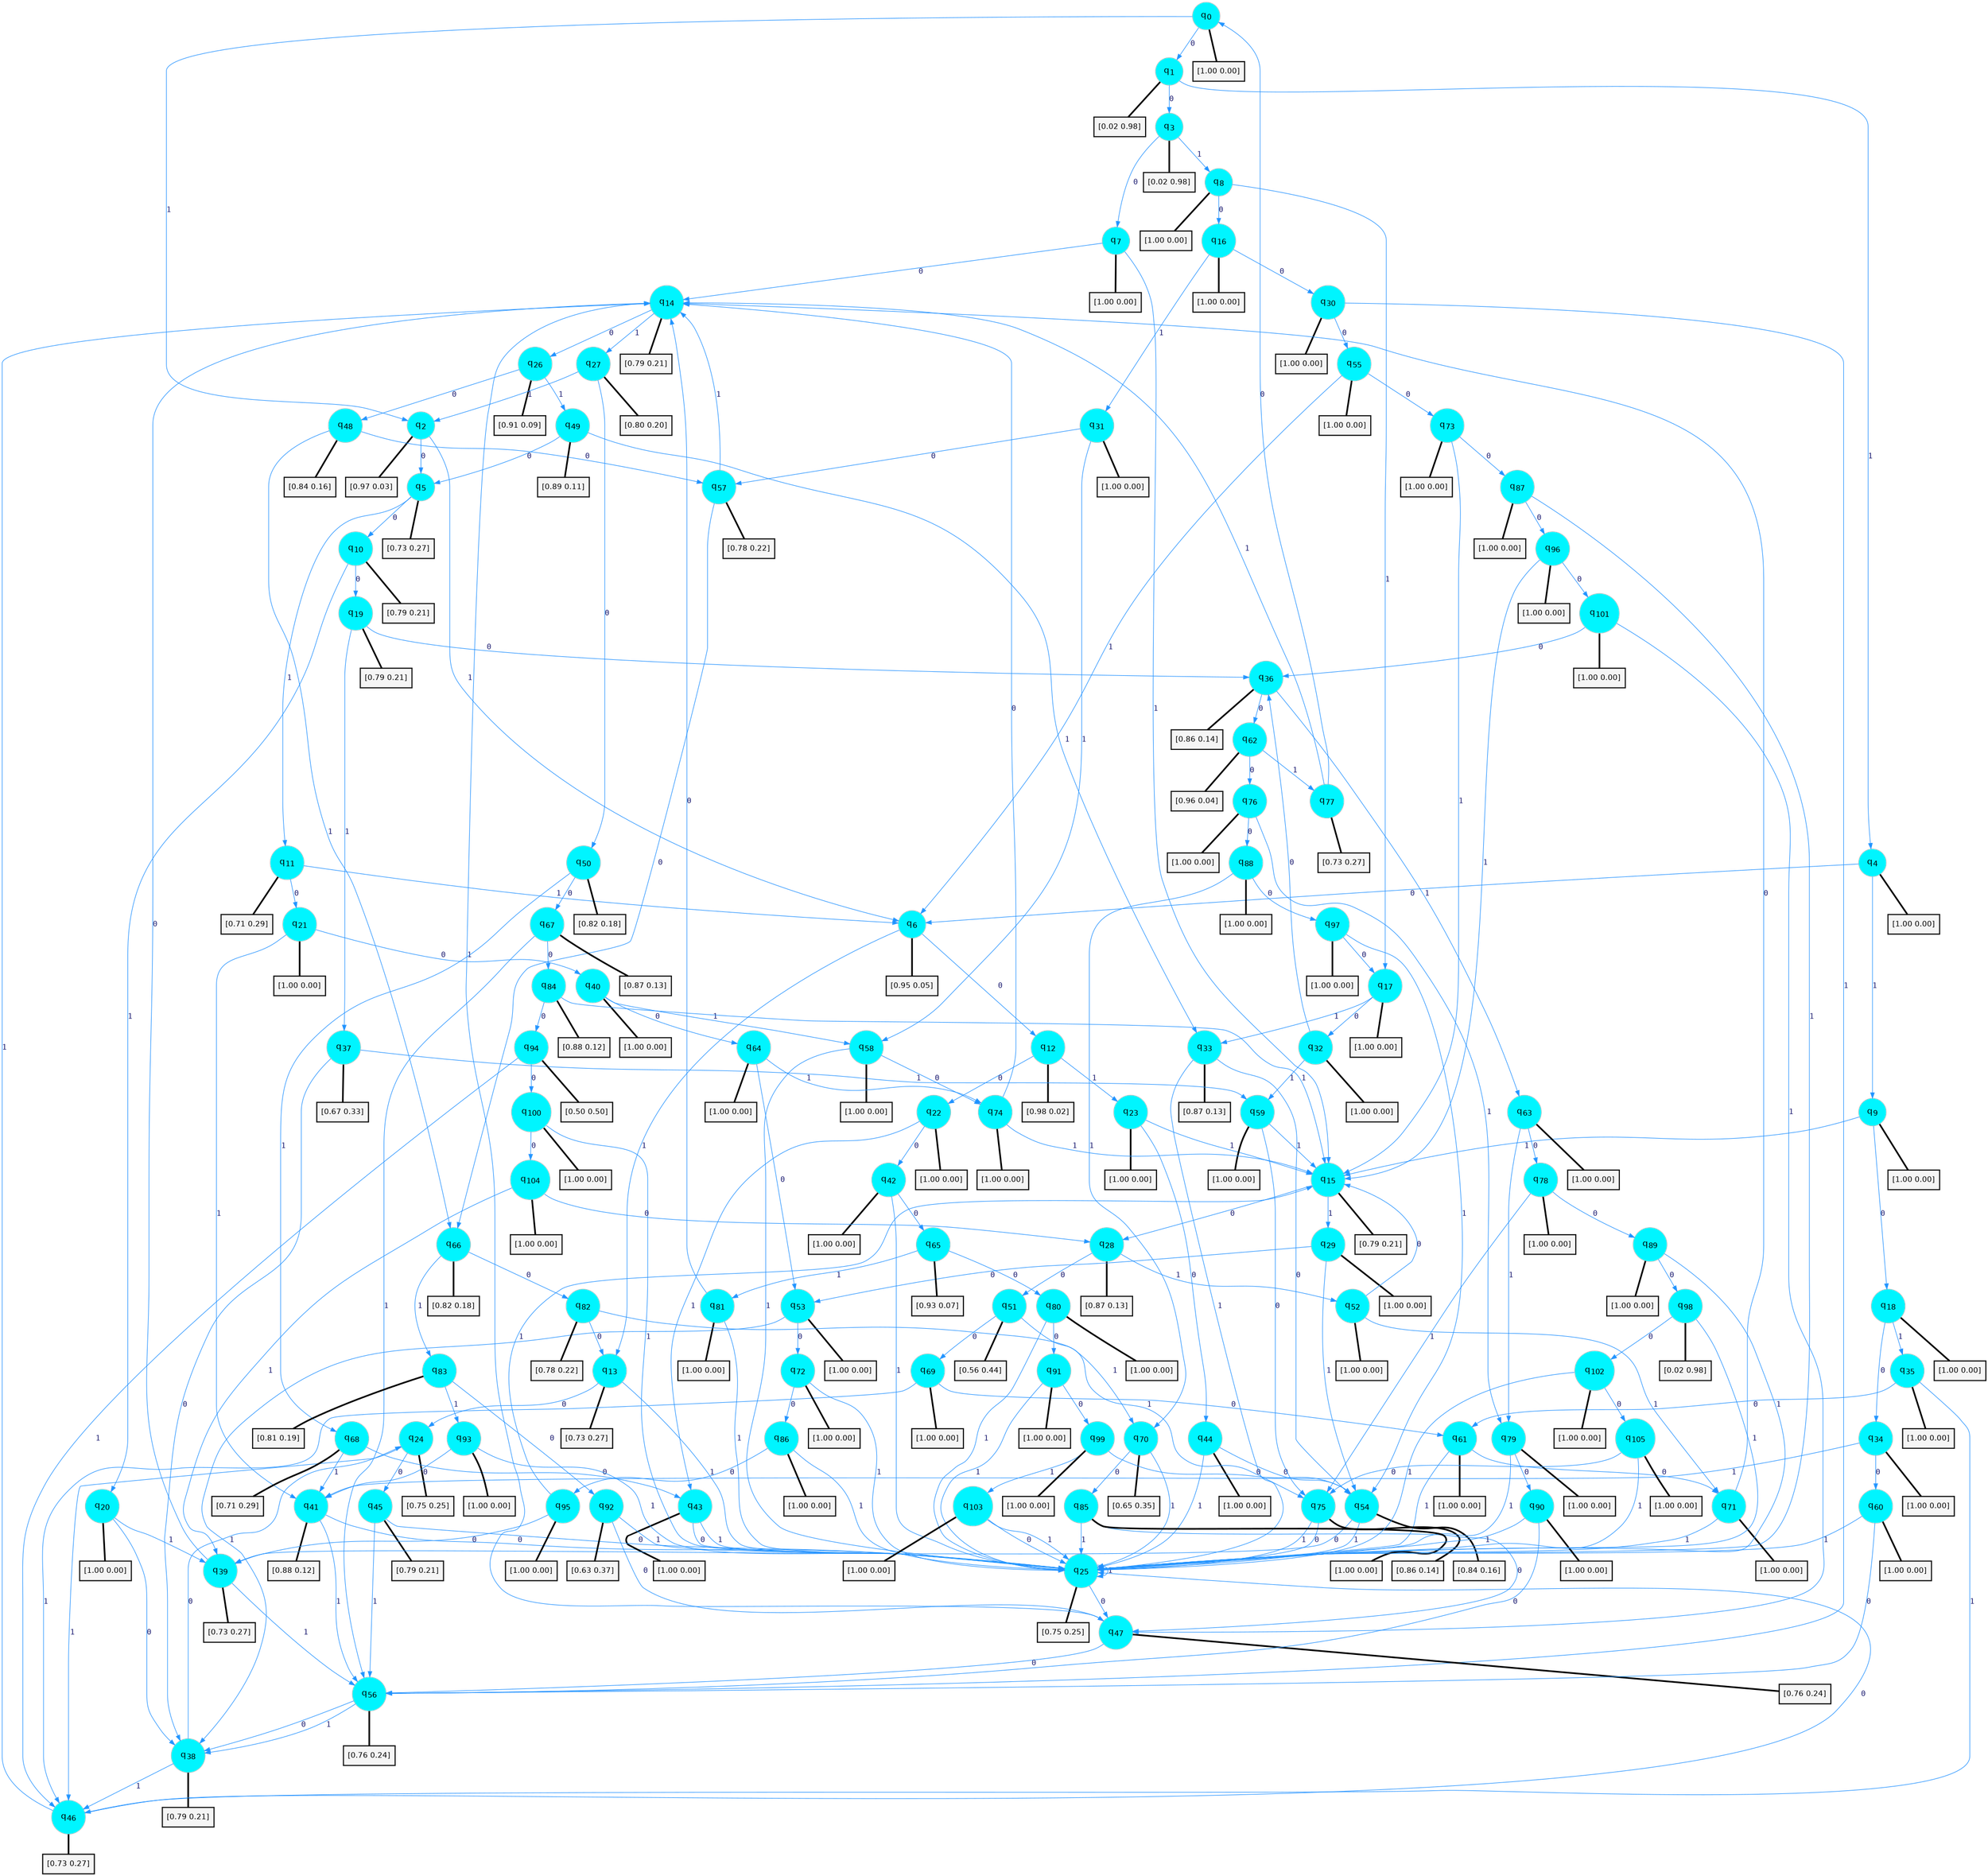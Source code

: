 digraph G {
graph [
bgcolor=transparent, dpi=300, rankdir=TD, size="40,25"];
node [
color=gray, fillcolor=turquoise1, fontcolor=black, fontname=Helvetica, fontsize=16, fontweight=bold, shape=circle, style=filled];
edge [
arrowsize=1, color=dodgerblue1, fontcolor=midnightblue, fontname=courier, fontweight=bold, penwidth=1, style=solid, weight=20];
0[label=<q<SUB>0</SUB>>];
1[label=<q<SUB>1</SUB>>];
2[label=<q<SUB>2</SUB>>];
3[label=<q<SUB>3</SUB>>];
4[label=<q<SUB>4</SUB>>];
5[label=<q<SUB>5</SUB>>];
6[label=<q<SUB>6</SUB>>];
7[label=<q<SUB>7</SUB>>];
8[label=<q<SUB>8</SUB>>];
9[label=<q<SUB>9</SUB>>];
10[label=<q<SUB>10</SUB>>];
11[label=<q<SUB>11</SUB>>];
12[label=<q<SUB>12</SUB>>];
13[label=<q<SUB>13</SUB>>];
14[label=<q<SUB>14</SUB>>];
15[label=<q<SUB>15</SUB>>];
16[label=<q<SUB>16</SUB>>];
17[label=<q<SUB>17</SUB>>];
18[label=<q<SUB>18</SUB>>];
19[label=<q<SUB>19</SUB>>];
20[label=<q<SUB>20</SUB>>];
21[label=<q<SUB>21</SUB>>];
22[label=<q<SUB>22</SUB>>];
23[label=<q<SUB>23</SUB>>];
24[label=<q<SUB>24</SUB>>];
25[label=<q<SUB>25</SUB>>];
26[label=<q<SUB>26</SUB>>];
27[label=<q<SUB>27</SUB>>];
28[label=<q<SUB>28</SUB>>];
29[label=<q<SUB>29</SUB>>];
30[label=<q<SUB>30</SUB>>];
31[label=<q<SUB>31</SUB>>];
32[label=<q<SUB>32</SUB>>];
33[label=<q<SUB>33</SUB>>];
34[label=<q<SUB>34</SUB>>];
35[label=<q<SUB>35</SUB>>];
36[label=<q<SUB>36</SUB>>];
37[label=<q<SUB>37</SUB>>];
38[label=<q<SUB>38</SUB>>];
39[label=<q<SUB>39</SUB>>];
40[label=<q<SUB>40</SUB>>];
41[label=<q<SUB>41</SUB>>];
42[label=<q<SUB>42</SUB>>];
43[label=<q<SUB>43</SUB>>];
44[label=<q<SUB>44</SUB>>];
45[label=<q<SUB>45</SUB>>];
46[label=<q<SUB>46</SUB>>];
47[label=<q<SUB>47</SUB>>];
48[label=<q<SUB>48</SUB>>];
49[label=<q<SUB>49</SUB>>];
50[label=<q<SUB>50</SUB>>];
51[label=<q<SUB>51</SUB>>];
52[label=<q<SUB>52</SUB>>];
53[label=<q<SUB>53</SUB>>];
54[label=<q<SUB>54</SUB>>];
55[label=<q<SUB>55</SUB>>];
56[label=<q<SUB>56</SUB>>];
57[label=<q<SUB>57</SUB>>];
58[label=<q<SUB>58</SUB>>];
59[label=<q<SUB>59</SUB>>];
60[label=<q<SUB>60</SUB>>];
61[label=<q<SUB>61</SUB>>];
62[label=<q<SUB>62</SUB>>];
63[label=<q<SUB>63</SUB>>];
64[label=<q<SUB>64</SUB>>];
65[label=<q<SUB>65</SUB>>];
66[label=<q<SUB>66</SUB>>];
67[label=<q<SUB>67</SUB>>];
68[label=<q<SUB>68</SUB>>];
69[label=<q<SUB>69</SUB>>];
70[label=<q<SUB>70</SUB>>];
71[label=<q<SUB>71</SUB>>];
72[label=<q<SUB>72</SUB>>];
73[label=<q<SUB>73</SUB>>];
74[label=<q<SUB>74</SUB>>];
75[label=<q<SUB>75</SUB>>];
76[label=<q<SUB>76</SUB>>];
77[label=<q<SUB>77</SUB>>];
78[label=<q<SUB>78</SUB>>];
79[label=<q<SUB>79</SUB>>];
80[label=<q<SUB>80</SUB>>];
81[label=<q<SUB>81</SUB>>];
82[label=<q<SUB>82</SUB>>];
83[label=<q<SUB>83</SUB>>];
84[label=<q<SUB>84</SUB>>];
85[label=<q<SUB>85</SUB>>];
86[label=<q<SUB>86</SUB>>];
87[label=<q<SUB>87</SUB>>];
88[label=<q<SUB>88</SUB>>];
89[label=<q<SUB>89</SUB>>];
90[label=<q<SUB>90</SUB>>];
91[label=<q<SUB>91</SUB>>];
92[label=<q<SUB>92</SUB>>];
93[label=<q<SUB>93</SUB>>];
94[label=<q<SUB>94</SUB>>];
95[label=<q<SUB>95</SUB>>];
96[label=<q<SUB>96</SUB>>];
97[label=<q<SUB>97</SUB>>];
98[label=<q<SUB>98</SUB>>];
99[label=<q<SUB>99</SUB>>];
100[label=<q<SUB>100</SUB>>];
101[label=<q<SUB>101</SUB>>];
102[label=<q<SUB>102</SUB>>];
103[label=<q<SUB>103</SUB>>];
104[label=<q<SUB>104</SUB>>];
105[label=<q<SUB>105</SUB>>];
106[label="[1.00 0.00]", shape=box,fontcolor=black, fontname=Helvetica, fontsize=14, penwidth=2, fillcolor=whitesmoke,color=black];
107[label="[0.02 0.98]", shape=box,fontcolor=black, fontname=Helvetica, fontsize=14, penwidth=2, fillcolor=whitesmoke,color=black];
108[label="[0.97 0.03]", shape=box,fontcolor=black, fontname=Helvetica, fontsize=14, penwidth=2, fillcolor=whitesmoke,color=black];
109[label="[0.02 0.98]", shape=box,fontcolor=black, fontname=Helvetica, fontsize=14, penwidth=2, fillcolor=whitesmoke,color=black];
110[label="[1.00 0.00]", shape=box,fontcolor=black, fontname=Helvetica, fontsize=14, penwidth=2, fillcolor=whitesmoke,color=black];
111[label="[0.73 0.27]", shape=box,fontcolor=black, fontname=Helvetica, fontsize=14, penwidth=2, fillcolor=whitesmoke,color=black];
112[label="[0.95 0.05]", shape=box,fontcolor=black, fontname=Helvetica, fontsize=14, penwidth=2, fillcolor=whitesmoke,color=black];
113[label="[1.00 0.00]", shape=box,fontcolor=black, fontname=Helvetica, fontsize=14, penwidth=2, fillcolor=whitesmoke,color=black];
114[label="[1.00 0.00]", shape=box,fontcolor=black, fontname=Helvetica, fontsize=14, penwidth=2, fillcolor=whitesmoke,color=black];
115[label="[1.00 0.00]", shape=box,fontcolor=black, fontname=Helvetica, fontsize=14, penwidth=2, fillcolor=whitesmoke,color=black];
116[label="[0.79 0.21]", shape=box,fontcolor=black, fontname=Helvetica, fontsize=14, penwidth=2, fillcolor=whitesmoke,color=black];
117[label="[0.71 0.29]", shape=box,fontcolor=black, fontname=Helvetica, fontsize=14, penwidth=2, fillcolor=whitesmoke,color=black];
118[label="[0.98 0.02]", shape=box,fontcolor=black, fontname=Helvetica, fontsize=14, penwidth=2, fillcolor=whitesmoke,color=black];
119[label="[0.73 0.27]", shape=box,fontcolor=black, fontname=Helvetica, fontsize=14, penwidth=2, fillcolor=whitesmoke,color=black];
120[label="[0.79 0.21]", shape=box,fontcolor=black, fontname=Helvetica, fontsize=14, penwidth=2, fillcolor=whitesmoke,color=black];
121[label="[0.79 0.21]", shape=box,fontcolor=black, fontname=Helvetica, fontsize=14, penwidth=2, fillcolor=whitesmoke,color=black];
122[label="[1.00 0.00]", shape=box,fontcolor=black, fontname=Helvetica, fontsize=14, penwidth=2, fillcolor=whitesmoke,color=black];
123[label="[1.00 0.00]", shape=box,fontcolor=black, fontname=Helvetica, fontsize=14, penwidth=2, fillcolor=whitesmoke,color=black];
124[label="[1.00 0.00]", shape=box,fontcolor=black, fontname=Helvetica, fontsize=14, penwidth=2, fillcolor=whitesmoke,color=black];
125[label="[0.79 0.21]", shape=box,fontcolor=black, fontname=Helvetica, fontsize=14, penwidth=2, fillcolor=whitesmoke,color=black];
126[label="[1.00 0.00]", shape=box,fontcolor=black, fontname=Helvetica, fontsize=14, penwidth=2, fillcolor=whitesmoke,color=black];
127[label="[1.00 0.00]", shape=box,fontcolor=black, fontname=Helvetica, fontsize=14, penwidth=2, fillcolor=whitesmoke,color=black];
128[label="[1.00 0.00]", shape=box,fontcolor=black, fontname=Helvetica, fontsize=14, penwidth=2, fillcolor=whitesmoke,color=black];
129[label="[1.00 0.00]", shape=box,fontcolor=black, fontname=Helvetica, fontsize=14, penwidth=2, fillcolor=whitesmoke,color=black];
130[label="[0.75 0.25]", shape=box,fontcolor=black, fontname=Helvetica, fontsize=14, penwidth=2, fillcolor=whitesmoke,color=black];
131[label="[0.75 0.25]", shape=box,fontcolor=black, fontname=Helvetica, fontsize=14, penwidth=2, fillcolor=whitesmoke,color=black];
132[label="[0.91 0.09]", shape=box,fontcolor=black, fontname=Helvetica, fontsize=14, penwidth=2, fillcolor=whitesmoke,color=black];
133[label="[0.80 0.20]", shape=box,fontcolor=black, fontname=Helvetica, fontsize=14, penwidth=2, fillcolor=whitesmoke,color=black];
134[label="[0.87 0.13]", shape=box,fontcolor=black, fontname=Helvetica, fontsize=14, penwidth=2, fillcolor=whitesmoke,color=black];
135[label="[1.00 0.00]", shape=box,fontcolor=black, fontname=Helvetica, fontsize=14, penwidth=2, fillcolor=whitesmoke,color=black];
136[label="[1.00 0.00]", shape=box,fontcolor=black, fontname=Helvetica, fontsize=14, penwidth=2, fillcolor=whitesmoke,color=black];
137[label="[1.00 0.00]", shape=box,fontcolor=black, fontname=Helvetica, fontsize=14, penwidth=2, fillcolor=whitesmoke,color=black];
138[label="[1.00 0.00]", shape=box,fontcolor=black, fontname=Helvetica, fontsize=14, penwidth=2, fillcolor=whitesmoke,color=black];
139[label="[0.87 0.13]", shape=box,fontcolor=black, fontname=Helvetica, fontsize=14, penwidth=2, fillcolor=whitesmoke,color=black];
140[label="[1.00 0.00]", shape=box,fontcolor=black, fontname=Helvetica, fontsize=14, penwidth=2, fillcolor=whitesmoke,color=black];
141[label="[1.00 0.00]", shape=box,fontcolor=black, fontname=Helvetica, fontsize=14, penwidth=2, fillcolor=whitesmoke,color=black];
142[label="[0.86 0.14]", shape=box,fontcolor=black, fontname=Helvetica, fontsize=14, penwidth=2, fillcolor=whitesmoke,color=black];
143[label="[0.67 0.33]", shape=box,fontcolor=black, fontname=Helvetica, fontsize=14, penwidth=2, fillcolor=whitesmoke,color=black];
144[label="[0.79 0.21]", shape=box,fontcolor=black, fontname=Helvetica, fontsize=14, penwidth=2, fillcolor=whitesmoke,color=black];
145[label="[0.73 0.27]", shape=box,fontcolor=black, fontname=Helvetica, fontsize=14, penwidth=2, fillcolor=whitesmoke,color=black];
146[label="[1.00 0.00]", shape=box,fontcolor=black, fontname=Helvetica, fontsize=14, penwidth=2, fillcolor=whitesmoke,color=black];
147[label="[0.88 0.12]", shape=box,fontcolor=black, fontname=Helvetica, fontsize=14, penwidth=2, fillcolor=whitesmoke,color=black];
148[label="[1.00 0.00]", shape=box,fontcolor=black, fontname=Helvetica, fontsize=14, penwidth=2, fillcolor=whitesmoke,color=black];
149[label="[1.00 0.00]", shape=box,fontcolor=black, fontname=Helvetica, fontsize=14, penwidth=2, fillcolor=whitesmoke,color=black];
150[label="[1.00 0.00]", shape=box,fontcolor=black, fontname=Helvetica, fontsize=14, penwidth=2, fillcolor=whitesmoke,color=black];
151[label="[0.79 0.21]", shape=box,fontcolor=black, fontname=Helvetica, fontsize=14, penwidth=2, fillcolor=whitesmoke,color=black];
152[label="[0.73 0.27]", shape=box,fontcolor=black, fontname=Helvetica, fontsize=14, penwidth=2, fillcolor=whitesmoke,color=black];
153[label="[0.76 0.24]", shape=box,fontcolor=black, fontname=Helvetica, fontsize=14, penwidth=2, fillcolor=whitesmoke,color=black];
154[label="[0.84 0.16]", shape=box,fontcolor=black, fontname=Helvetica, fontsize=14, penwidth=2, fillcolor=whitesmoke,color=black];
155[label="[0.89 0.11]", shape=box,fontcolor=black, fontname=Helvetica, fontsize=14, penwidth=2, fillcolor=whitesmoke,color=black];
156[label="[0.82 0.18]", shape=box,fontcolor=black, fontname=Helvetica, fontsize=14, penwidth=2, fillcolor=whitesmoke,color=black];
157[label="[0.56 0.44]", shape=box,fontcolor=black, fontname=Helvetica, fontsize=14, penwidth=2, fillcolor=whitesmoke,color=black];
158[label="[1.00 0.00]", shape=box,fontcolor=black, fontname=Helvetica, fontsize=14, penwidth=2, fillcolor=whitesmoke,color=black];
159[label="[1.00 0.00]", shape=box,fontcolor=black, fontname=Helvetica, fontsize=14, penwidth=2, fillcolor=whitesmoke,color=black];
160[label="[0.84 0.16]", shape=box,fontcolor=black, fontname=Helvetica, fontsize=14, penwidth=2, fillcolor=whitesmoke,color=black];
161[label="[1.00 0.00]", shape=box,fontcolor=black, fontname=Helvetica, fontsize=14, penwidth=2, fillcolor=whitesmoke,color=black];
162[label="[0.76 0.24]", shape=box,fontcolor=black, fontname=Helvetica, fontsize=14, penwidth=2, fillcolor=whitesmoke,color=black];
163[label="[0.78 0.22]", shape=box,fontcolor=black, fontname=Helvetica, fontsize=14, penwidth=2, fillcolor=whitesmoke,color=black];
164[label="[1.00 0.00]", shape=box,fontcolor=black, fontname=Helvetica, fontsize=14, penwidth=2, fillcolor=whitesmoke,color=black];
165[label="[1.00 0.00]", shape=box,fontcolor=black, fontname=Helvetica, fontsize=14, penwidth=2, fillcolor=whitesmoke,color=black];
166[label="[1.00 0.00]", shape=box,fontcolor=black, fontname=Helvetica, fontsize=14, penwidth=2, fillcolor=whitesmoke,color=black];
167[label="[1.00 0.00]", shape=box,fontcolor=black, fontname=Helvetica, fontsize=14, penwidth=2, fillcolor=whitesmoke,color=black];
168[label="[0.96 0.04]", shape=box,fontcolor=black, fontname=Helvetica, fontsize=14, penwidth=2, fillcolor=whitesmoke,color=black];
169[label="[1.00 0.00]", shape=box,fontcolor=black, fontname=Helvetica, fontsize=14, penwidth=2, fillcolor=whitesmoke,color=black];
170[label="[1.00 0.00]", shape=box,fontcolor=black, fontname=Helvetica, fontsize=14, penwidth=2, fillcolor=whitesmoke,color=black];
171[label="[0.93 0.07]", shape=box,fontcolor=black, fontname=Helvetica, fontsize=14, penwidth=2, fillcolor=whitesmoke,color=black];
172[label="[0.82 0.18]", shape=box,fontcolor=black, fontname=Helvetica, fontsize=14, penwidth=2, fillcolor=whitesmoke,color=black];
173[label="[0.87 0.13]", shape=box,fontcolor=black, fontname=Helvetica, fontsize=14, penwidth=2, fillcolor=whitesmoke,color=black];
174[label="[0.71 0.29]", shape=box,fontcolor=black, fontname=Helvetica, fontsize=14, penwidth=2, fillcolor=whitesmoke,color=black];
175[label="[1.00 0.00]", shape=box,fontcolor=black, fontname=Helvetica, fontsize=14, penwidth=2, fillcolor=whitesmoke,color=black];
176[label="[0.65 0.35]", shape=box,fontcolor=black, fontname=Helvetica, fontsize=14, penwidth=2, fillcolor=whitesmoke,color=black];
177[label="[1.00 0.00]", shape=box,fontcolor=black, fontname=Helvetica, fontsize=14, penwidth=2, fillcolor=whitesmoke,color=black];
178[label="[1.00 0.00]", shape=box,fontcolor=black, fontname=Helvetica, fontsize=14, penwidth=2, fillcolor=whitesmoke,color=black];
179[label="[1.00 0.00]", shape=box,fontcolor=black, fontname=Helvetica, fontsize=14, penwidth=2, fillcolor=whitesmoke,color=black];
180[label="[1.00 0.00]", shape=box,fontcolor=black, fontname=Helvetica, fontsize=14, penwidth=2, fillcolor=whitesmoke,color=black];
181[label="[0.86 0.14]", shape=box,fontcolor=black, fontname=Helvetica, fontsize=14, penwidth=2, fillcolor=whitesmoke,color=black];
182[label="[1.00 0.00]", shape=box,fontcolor=black, fontname=Helvetica, fontsize=14, penwidth=2, fillcolor=whitesmoke,color=black];
183[label="[0.73 0.27]", shape=box,fontcolor=black, fontname=Helvetica, fontsize=14, penwidth=2, fillcolor=whitesmoke,color=black];
184[label="[1.00 0.00]", shape=box,fontcolor=black, fontname=Helvetica, fontsize=14, penwidth=2, fillcolor=whitesmoke,color=black];
185[label="[1.00 0.00]", shape=box,fontcolor=black, fontname=Helvetica, fontsize=14, penwidth=2, fillcolor=whitesmoke,color=black];
186[label="[1.00 0.00]", shape=box,fontcolor=black, fontname=Helvetica, fontsize=14, penwidth=2, fillcolor=whitesmoke,color=black];
187[label="[1.00 0.00]", shape=box,fontcolor=black, fontname=Helvetica, fontsize=14, penwidth=2, fillcolor=whitesmoke,color=black];
188[label="[0.78 0.22]", shape=box,fontcolor=black, fontname=Helvetica, fontsize=14, penwidth=2, fillcolor=whitesmoke,color=black];
189[label="[0.81 0.19]", shape=box,fontcolor=black, fontname=Helvetica, fontsize=14, penwidth=2, fillcolor=whitesmoke,color=black];
190[label="[0.88 0.12]", shape=box,fontcolor=black, fontname=Helvetica, fontsize=14, penwidth=2, fillcolor=whitesmoke,color=black];
191[label="[1.00 0.00]", shape=box,fontcolor=black, fontname=Helvetica, fontsize=14, penwidth=2, fillcolor=whitesmoke,color=black];
192[label="[1.00 0.00]", shape=box,fontcolor=black, fontname=Helvetica, fontsize=14, penwidth=2, fillcolor=whitesmoke,color=black];
193[label="[1.00 0.00]", shape=box,fontcolor=black, fontname=Helvetica, fontsize=14, penwidth=2, fillcolor=whitesmoke,color=black];
194[label="[1.00 0.00]", shape=box,fontcolor=black, fontname=Helvetica, fontsize=14, penwidth=2, fillcolor=whitesmoke,color=black];
195[label="[1.00 0.00]", shape=box,fontcolor=black, fontname=Helvetica, fontsize=14, penwidth=2, fillcolor=whitesmoke,color=black];
196[label="[1.00 0.00]", shape=box,fontcolor=black, fontname=Helvetica, fontsize=14, penwidth=2, fillcolor=whitesmoke,color=black];
197[label="[1.00 0.00]", shape=box,fontcolor=black, fontname=Helvetica, fontsize=14, penwidth=2, fillcolor=whitesmoke,color=black];
198[label="[0.63 0.37]", shape=box,fontcolor=black, fontname=Helvetica, fontsize=14, penwidth=2, fillcolor=whitesmoke,color=black];
199[label="[1.00 0.00]", shape=box,fontcolor=black, fontname=Helvetica, fontsize=14, penwidth=2, fillcolor=whitesmoke,color=black];
200[label="[0.50 0.50]", shape=box,fontcolor=black, fontname=Helvetica, fontsize=14, penwidth=2, fillcolor=whitesmoke,color=black];
201[label="[1.00 0.00]", shape=box,fontcolor=black, fontname=Helvetica, fontsize=14, penwidth=2, fillcolor=whitesmoke,color=black];
202[label="[1.00 0.00]", shape=box,fontcolor=black, fontname=Helvetica, fontsize=14, penwidth=2, fillcolor=whitesmoke,color=black];
203[label="[1.00 0.00]", shape=box,fontcolor=black, fontname=Helvetica, fontsize=14, penwidth=2, fillcolor=whitesmoke,color=black];
204[label="[0.02 0.98]", shape=box,fontcolor=black, fontname=Helvetica, fontsize=14, penwidth=2, fillcolor=whitesmoke,color=black];
205[label="[1.00 0.00]", shape=box,fontcolor=black, fontname=Helvetica, fontsize=14, penwidth=2, fillcolor=whitesmoke,color=black];
206[label="[1.00 0.00]", shape=box,fontcolor=black, fontname=Helvetica, fontsize=14, penwidth=2, fillcolor=whitesmoke,color=black];
207[label="[1.00 0.00]", shape=box,fontcolor=black, fontname=Helvetica, fontsize=14, penwidth=2, fillcolor=whitesmoke,color=black];
208[label="[1.00 0.00]", shape=box,fontcolor=black, fontname=Helvetica, fontsize=14, penwidth=2, fillcolor=whitesmoke,color=black];
209[label="[1.00 0.00]", shape=box,fontcolor=black, fontname=Helvetica, fontsize=14, penwidth=2, fillcolor=whitesmoke,color=black];
210[label="[1.00 0.00]", shape=box,fontcolor=black, fontname=Helvetica, fontsize=14, penwidth=2, fillcolor=whitesmoke,color=black];
211[label="[1.00 0.00]", shape=box,fontcolor=black, fontname=Helvetica, fontsize=14, penwidth=2, fillcolor=whitesmoke,color=black];
0->1 [label=0];
0->2 [label=1];
0->106 [arrowhead=none, penwidth=3,color=black];
1->3 [label=0];
1->4 [label=1];
1->107 [arrowhead=none, penwidth=3,color=black];
2->5 [label=0];
2->6 [label=1];
2->108 [arrowhead=none, penwidth=3,color=black];
3->7 [label=0];
3->8 [label=1];
3->109 [arrowhead=none, penwidth=3,color=black];
4->6 [label=0];
4->9 [label=1];
4->110 [arrowhead=none, penwidth=3,color=black];
5->10 [label=0];
5->11 [label=1];
5->111 [arrowhead=none, penwidth=3,color=black];
6->12 [label=0];
6->13 [label=1];
6->112 [arrowhead=none, penwidth=3,color=black];
7->14 [label=0];
7->15 [label=1];
7->113 [arrowhead=none, penwidth=3,color=black];
8->16 [label=0];
8->17 [label=1];
8->114 [arrowhead=none, penwidth=3,color=black];
9->18 [label=0];
9->15 [label=1];
9->115 [arrowhead=none, penwidth=3,color=black];
10->19 [label=0];
10->20 [label=1];
10->116 [arrowhead=none, penwidth=3,color=black];
11->21 [label=0];
11->6 [label=1];
11->117 [arrowhead=none, penwidth=3,color=black];
12->22 [label=0];
12->23 [label=1];
12->118 [arrowhead=none, penwidth=3,color=black];
13->24 [label=0];
13->25 [label=1];
13->119 [arrowhead=none, penwidth=3,color=black];
14->26 [label=0];
14->27 [label=1];
14->120 [arrowhead=none, penwidth=3,color=black];
15->28 [label=0];
15->29 [label=1];
15->121 [arrowhead=none, penwidth=3,color=black];
16->30 [label=0];
16->31 [label=1];
16->122 [arrowhead=none, penwidth=3,color=black];
17->32 [label=0];
17->33 [label=1];
17->123 [arrowhead=none, penwidth=3,color=black];
18->34 [label=0];
18->35 [label=1];
18->124 [arrowhead=none, penwidth=3,color=black];
19->36 [label=0];
19->37 [label=1];
19->125 [arrowhead=none, penwidth=3,color=black];
20->38 [label=0];
20->39 [label=1];
20->126 [arrowhead=none, penwidth=3,color=black];
21->40 [label=0];
21->41 [label=1];
21->127 [arrowhead=none, penwidth=3,color=black];
22->42 [label=0];
22->43 [label=1];
22->128 [arrowhead=none, penwidth=3,color=black];
23->44 [label=0];
23->15 [label=1];
23->129 [arrowhead=none, penwidth=3,color=black];
24->45 [label=0];
24->46 [label=1];
24->130 [arrowhead=none, penwidth=3,color=black];
25->47 [label=0];
25->25 [label=1];
25->131 [arrowhead=none, penwidth=3,color=black];
26->48 [label=0];
26->49 [label=1];
26->132 [arrowhead=none, penwidth=3,color=black];
27->50 [label=0];
27->2 [label=1];
27->133 [arrowhead=none, penwidth=3,color=black];
28->51 [label=0];
28->52 [label=1];
28->134 [arrowhead=none, penwidth=3,color=black];
29->53 [label=0];
29->54 [label=1];
29->135 [arrowhead=none, penwidth=3,color=black];
30->55 [label=0];
30->56 [label=1];
30->136 [arrowhead=none, penwidth=3,color=black];
31->57 [label=0];
31->58 [label=1];
31->137 [arrowhead=none, penwidth=3,color=black];
32->36 [label=0];
32->59 [label=1];
32->138 [arrowhead=none, penwidth=3,color=black];
33->54 [label=0];
33->25 [label=1];
33->139 [arrowhead=none, penwidth=3,color=black];
34->60 [label=0];
34->41 [label=1];
34->140 [arrowhead=none, penwidth=3,color=black];
35->61 [label=0];
35->46 [label=1];
35->141 [arrowhead=none, penwidth=3,color=black];
36->62 [label=0];
36->63 [label=1];
36->142 [arrowhead=none, penwidth=3,color=black];
37->38 [label=0];
37->59 [label=1];
37->143 [arrowhead=none, penwidth=3,color=black];
38->24 [label=0];
38->46 [label=1];
38->144 [arrowhead=none, penwidth=3,color=black];
39->14 [label=0];
39->56 [label=1];
39->145 [arrowhead=none, penwidth=3,color=black];
40->64 [label=0];
40->58 [label=1];
40->146 [arrowhead=none, penwidth=3,color=black];
41->25 [label=0];
41->56 [label=1];
41->147 [arrowhead=none, penwidth=3,color=black];
42->65 [label=0];
42->25 [label=1];
42->148 [arrowhead=none, penwidth=3,color=black];
43->25 [label=0];
43->25 [label=1];
43->149 [arrowhead=none, penwidth=3,color=black];
44->54 [label=0];
44->25 [label=1];
44->150 [arrowhead=none, penwidth=3,color=black];
45->25 [label=0];
45->56 [label=1];
45->151 [arrowhead=none, penwidth=3,color=black];
46->25 [label=0];
46->14 [label=1];
46->152 [arrowhead=none, penwidth=3,color=black];
47->56 [label=0];
47->14 [label=1];
47->153 [arrowhead=none, penwidth=3,color=black];
48->57 [label=0];
48->66 [label=1];
48->154 [arrowhead=none, penwidth=3,color=black];
49->5 [label=0];
49->33 [label=1];
49->155 [arrowhead=none, penwidth=3,color=black];
50->67 [label=0];
50->68 [label=1];
50->156 [arrowhead=none, penwidth=3,color=black];
51->69 [label=0];
51->70 [label=1];
51->157 [arrowhead=none, penwidth=3,color=black];
52->15 [label=0];
52->71 [label=1];
52->158 [arrowhead=none, penwidth=3,color=black];
53->72 [label=0];
53->38 [label=1];
53->159 [arrowhead=none, penwidth=3,color=black];
54->39 [label=0];
54->25 [label=1];
54->160 [arrowhead=none, penwidth=3,color=black];
55->73 [label=0];
55->6 [label=1];
55->161 [arrowhead=none, penwidth=3,color=black];
56->38 [label=0];
56->38 [label=1];
56->162 [arrowhead=none, penwidth=3,color=black];
57->66 [label=0];
57->14 [label=1];
57->163 [arrowhead=none, penwidth=3,color=black];
58->74 [label=0];
58->25 [label=1];
58->164 [arrowhead=none, penwidth=3,color=black];
59->75 [label=0];
59->15 [label=1];
59->165 [arrowhead=none, penwidth=3,color=black];
60->56 [label=0];
60->25 [label=1];
60->166 [arrowhead=none, penwidth=3,color=black];
61->71 [label=0];
61->25 [label=1];
61->167 [arrowhead=none, penwidth=3,color=black];
62->76 [label=0];
62->77 [label=1];
62->168 [arrowhead=none, penwidth=3,color=black];
63->78 [label=0];
63->79 [label=1];
63->169 [arrowhead=none, penwidth=3,color=black];
64->53 [label=0];
64->74 [label=1];
64->170 [arrowhead=none, penwidth=3,color=black];
65->80 [label=0];
65->81 [label=1];
65->171 [arrowhead=none, penwidth=3,color=black];
66->82 [label=0];
66->83 [label=1];
66->172 [arrowhead=none, penwidth=3,color=black];
67->84 [label=0];
67->56 [label=1];
67->173 [arrowhead=none, penwidth=3,color=black];
68->43 [label=0];
68->41 [label=1];
68->174 [arrowhead=none, penwidth=3,color=black];
69->61 [label=0];
69->46 [label=1];
69->175 [arrowhead=none, penwidth=3,color=black];
70->85 [label=0];
70->25 [label=1];
70->176 [arrowhead=none, penwidth=3,color=black];
71->14 [label=0];
71->25 [label=1];
71->177 [arrowhead=none, penwidth=3,color=black];
72->86 [label=0];
72->25 [label=1];
72->178 [arrowhead=none, penwidth=3,color=black];
73->87 [label=0];
73->15 [label=1];
73->179 [arrowhead=none, penwidth=3,color=black];
74->14 [label=0];
74->15 [label=1];
74->180 [arrowhead=none, penwidth=3,color=black];
75->25 [label=0];
75->25 [label=1];
75->181 [arrowhead=none, penwidth=3,color=black];
76->88 [label=0];
76->79 [label=1];
76->182 [arrowhead=none, penwidth=3,color=black];
77->0 [label=0];
77->14 [label=1];
77->183 [arrowhead=none, penwidth=3,color=black];
78->89 [label=0];
78->75 [label=1];
78->184 [arrowhead=none, penwidth=3,color=black];
79->90 [label=0];
79->25 [label=1];
79->185 [arrowhead=none, penwidth=3,color=black];
80->91 [label=0];
80->25 [label=1];
80->186 [arrowhead=none, penwidth=3,color=black];
81->14 [label=0];
81->25 [label=1];
81->187 [arrowhead=none, penwidth=3,color=black];
82->13 [label=0];
82->75 [label=1];
82->188 [arrowhead=none, penwidth=3,color=black];
83->92 [label=0];
83->93 [label=1];
83->189 [arrowhead=none, penwidth=3,color=black];
84->94 [label=0];
84->15 [label=1];
84->190 [arrowhead=none, penwidth=3,color=black];
85->47 [label=0];
85->25 [label=1];
85->191 [arrowhead=none, penwidth=3,color=black];
86->95 [label=0];
86->25 [label=1];
86->192 [arrowhead=none, penwidth=3,color=black];
87->96 [label=0];
87->25 [label=1];
87->193 [arrowhead=none, penwidth=3,color=black];
88->97 [label=0];
88->70 [label=1];
88->194 [arrowhead=none, penwidth=3,color=black];
89->98 [label=0];
89->25 [label=1];
89->195 [arrowhead=none, penwidth=3,color=black];
90->56 [label=0];
90->25 [label=1];
90->196 [arrowhead=none, penwidth=3,color=black];
91->99 [label=0];
91->25 [label=1];
91->197 [arrowhead=none, penwidth=3,color=black];
92->47 [label=0];
92->25 [label=1];
92->198 [arrowhead=none, penwidth=3,color=black];
93->41 [label=0];
93->25 [label=1];
93->199 [arrowhead=none, penwidth=3,color=black];
94->100 [label=0];
94->46 [label=1];
94->200 [arrowhead=none, penwidth=3,color=black];
95->39 [label=0];
95->15 [label=1];
95->201 [arrowhead=none, penwidth=3,color=black];
96->101 [label=0];
96->15 [label=1];
96->202 [arrowhead=none, penwidth=3,color=black];
97->17 [label=0];
97->54 [label=1];
97->203 [arrowhead=none, penwidth=3,color=black];
98->102 [label=0];
98->25 [label=1];
98->204 [arrowhead=none, penwidth=3,color=black];
99->54 [label=0];
99->103 [label=1];
99->205 [arrowhead=none, penwidth=3,color=black];
100->104 [label=0];
100->25 [label=1];
100->206 [arrowhead=none, penwidth=3,color=black];
101->36 [label=0];
101->47 [label=1];
101->207 [arrowhead=none, penwidth=3,color=black];
102->105 [label=0];
102->25 [label=1];
102->208 [arrowhead=none, penwidth=3,color=black];
103->25 [label=0];
103->25 [label=1];
103->209 [arrowhead=none, penwidth=3,color=black];
104->28 [label=0];
104->39 [label=1];
104->210 [arrowhead=none, penwidth=3,color=black];
105->75 [label=0];
105->25 [label=1];
105->211 [arrowhead=none, penwidth=3,color=black];
}
